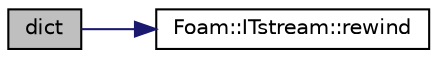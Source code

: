 digraph "dict"
{
  bgcolor="transparent";
  edge [fontname="Helvetica",fontsize="10",labelfontname="Helvetica",labelfontsize="10"];
  node [fontname="Helvetica",fontsize="10",shape=record];
  rankdir="LR";
  Node1 [label="dict",height=0.2,width=0.4,color="black", fillcolor="grey75", style="filled" fontcolor="black"];
  Node1 -> Node2 [color="midnightblue",fontsize="10",style="solid",fontname="Helvetica"];
  Node2 [label="Foam::ITstream::rewind",height=0.2,width=0.4,color="black",URL="$classFoam_1_1ITstream.html#ab8734e666421c9fe3b6380a818c6c727",tooltip="Rewind the stream so that it may be read again. "];
}
